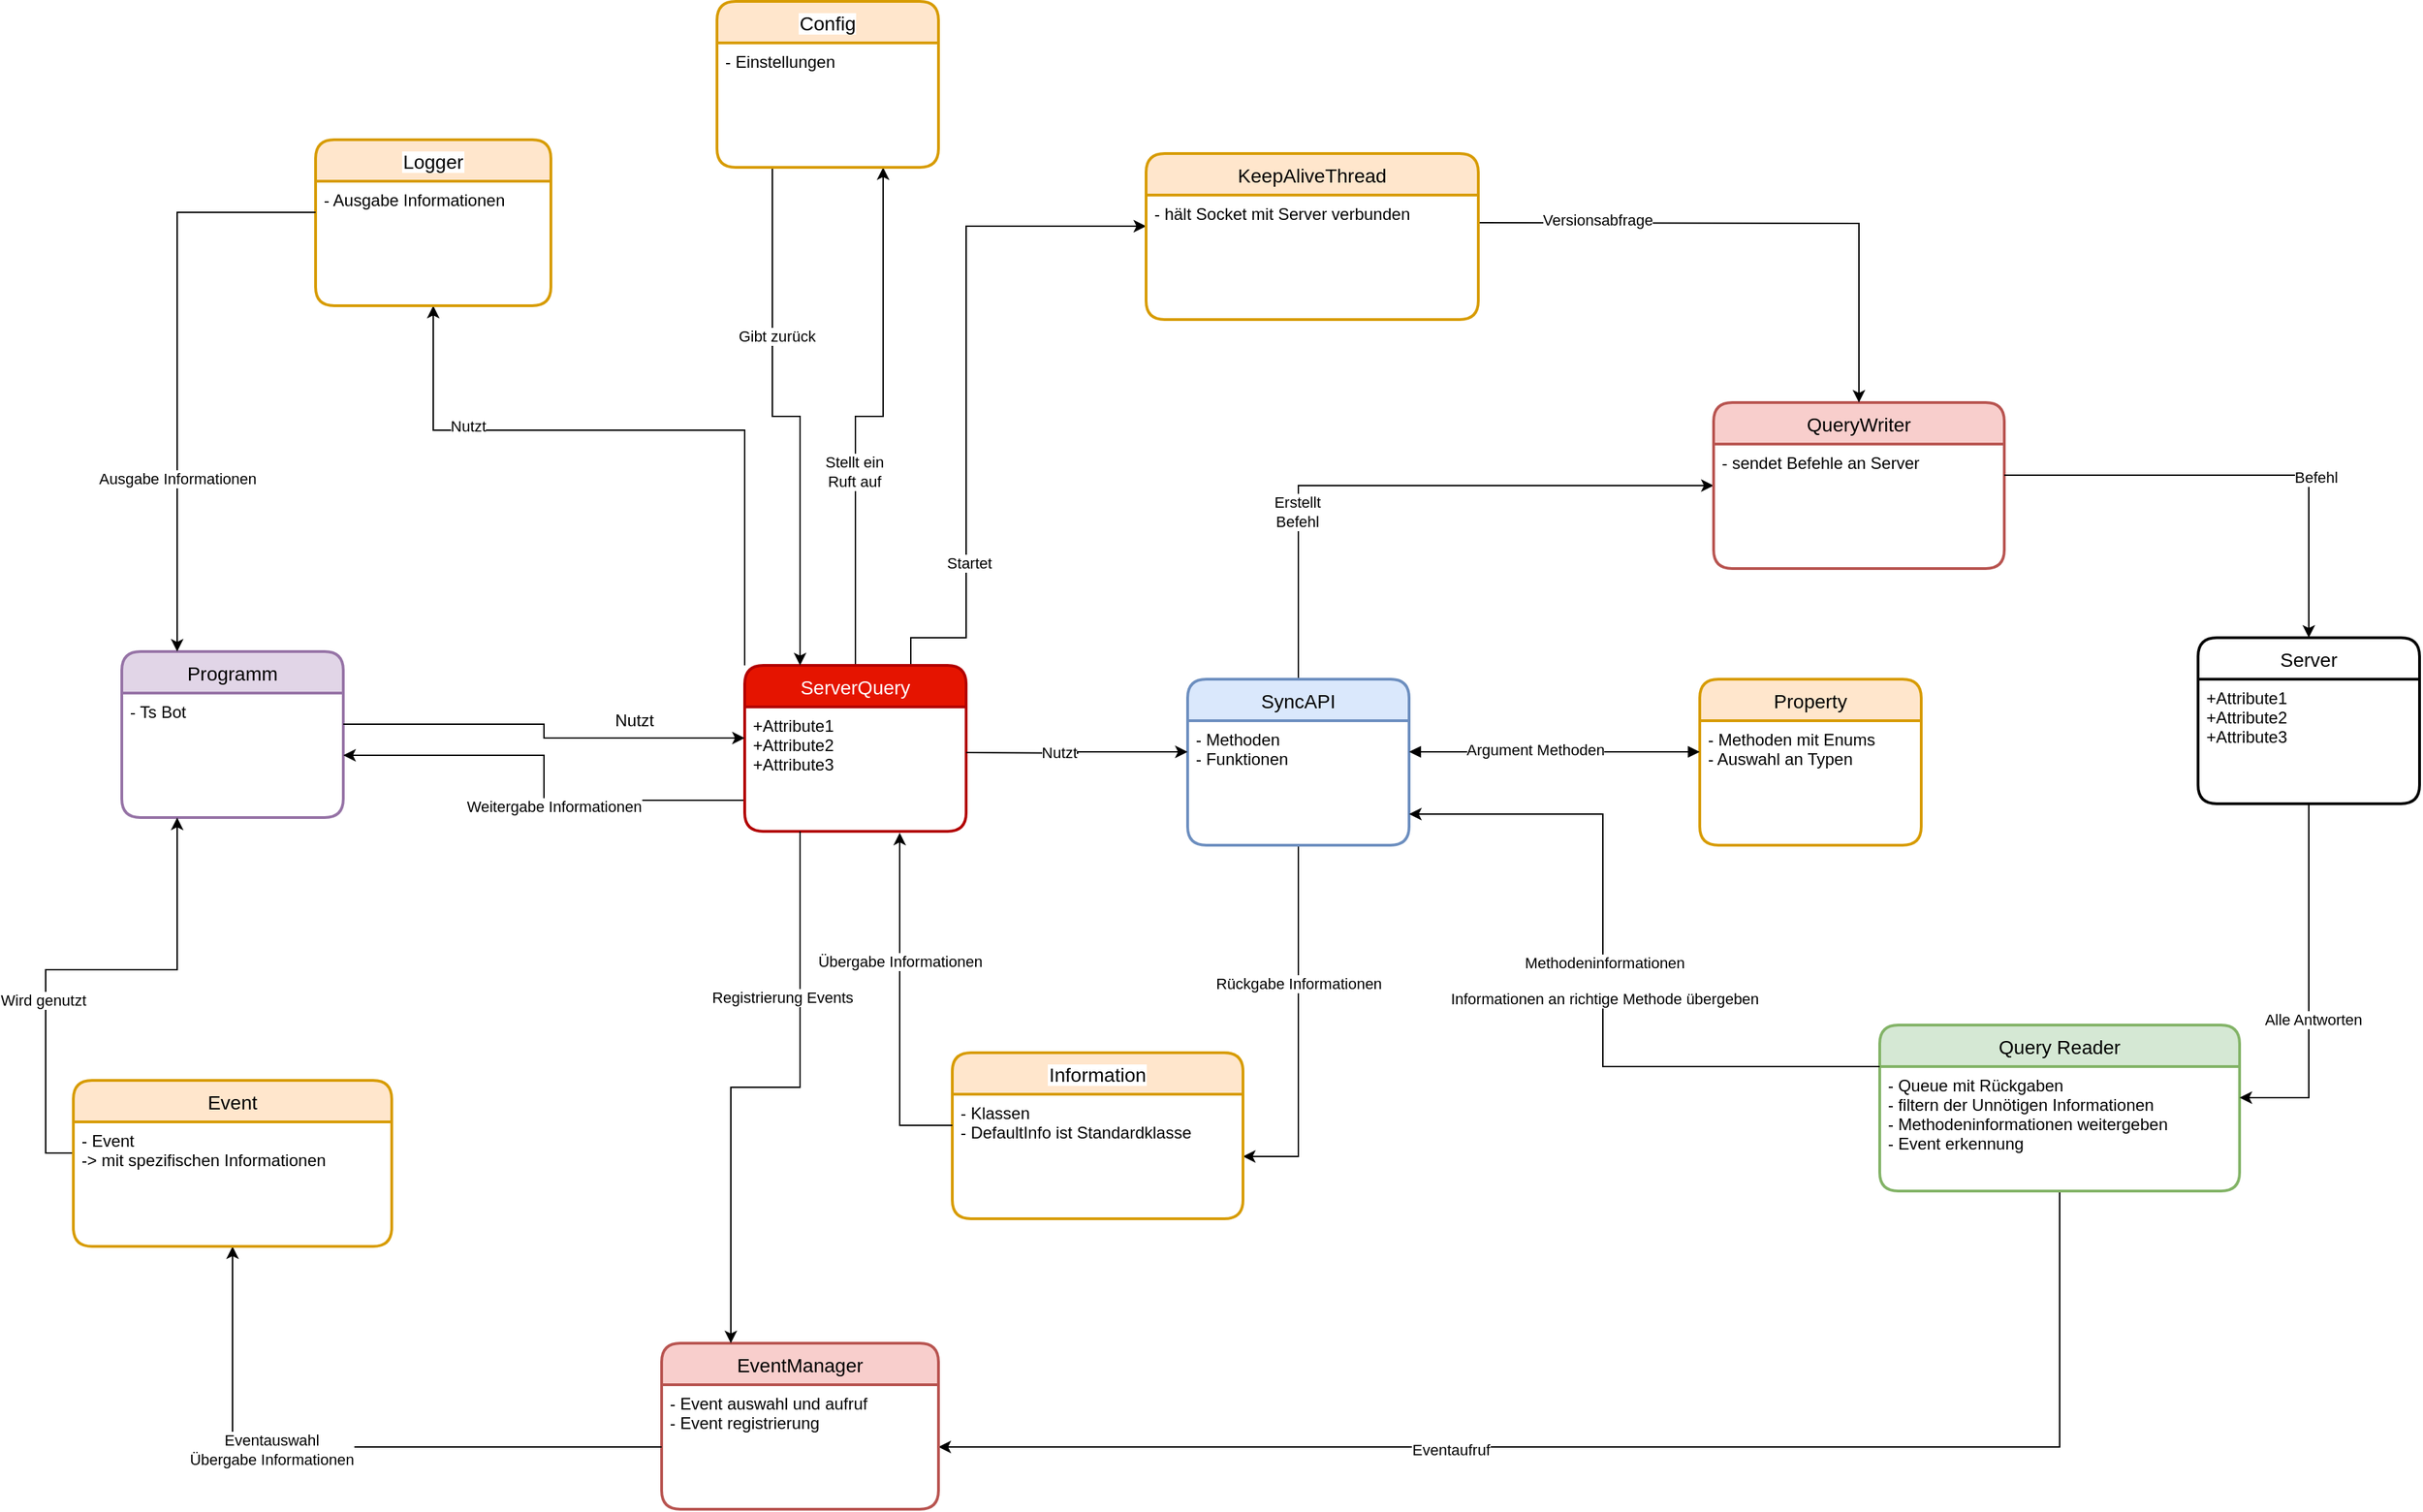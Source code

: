 <mxfile version="15.6.3" type="github"><diagram id="m2glpfvH5ywCTf7RJpZ0" name="Page-1"><mxGraphModel dx="3313" dy="2297" grid="1" gridSize="10" guides="1" tooltips="1" connect="1" arrows="1" fold="1" page="1" pageScale="1" pageWidth="827" pageHeight="1169" math="0" shadow="0"><root><mxCell id="0"/><mxCell id="1" parent="0"/><mxCell id="uwrYkVVjNeGoQ8k8Akw0-9" style="edgeStyle=orthogonalEdgeStyle;rounded=0;orthogonalLoop=1;jettySize=auto;html=1;exitX=0.5;exitY=0;exitDx=0;exitDy=0;entryX=0;entryY=0.5;entryDx=0;entryDy=0;" parent="1" source="uwrYkVVjNeGoQ8k8Akw0-1" target="uwrYkVVjNeGoQ8k8Akw0-3" edge="1"><mxGeometry relative="1" as="geometry"/></mxCell><mxCell id="uwrYkVVjNeGoQ8k8Akw0-10" value="Erstellt &lt;br&gt;&lt;div&gt;Befehl&lt;/div&gt;" style="edgeLabel;html=1;align=center;verticalAlign=middle;resizable=0;points=[];" parent="uwrYkVVjNeGoQ8k8Akw0-9" vertex="1" connectable="0"><mxGeometry x="-0.451" y="1" relative="1" as="geometry"><mxPoint as="offset"/></mxGeometry></mxCell><mxCell id="YSjbmUoF3AUF8zh7krCH-42" style="edgeStyle=orthogonalEdgeStyle;rounded=0;orthogonalLoop=1;jettySize=auto;html=1;exitX=0.5;exitY=1;exitDx=0;exitDy=0;entryX=1;entryY=0.5;entryDx=0;entryDy=0;" parent="1" source="uwrYkVVjNeGoQ8k8Akw0-1" target="YSjbmUoF3AUF8zh7krCH-41" edge="1"><mxGeometry relative="1" as="geometry"/></mxCell><mxCell id="YSjbmUoF3AUF8zh7krCH-44" value="Rückgabe Informationen" style="edgeLabel;html=1;align=center;verticalAlign=middle;resizable=0;points=[];" parent="YSjbmUoF3AUF8zh7krCH-42" vertex="1" connectable="0"><mxGeometry x="0.111" y="2" relative="1" as="geometry"><mxPoint x="-2" y="-47" as="offset"/></mxGeometry></mxCell><mxCell id="uwrYkVVjNeGoQ8k8Akw0-1" value="SyncAPI" style="swimlane;childLayout=stackLayout;horizontal=1;startSize=30;horizontalStack=0;rounded=1;fontSize=14;fontStyle=0;strokeWidth=2;resizeParent=0;resizeLast=1;shadow=0;dashed=0;align=center;fillColor=#dae8fc;strokeColor=#6c8ebf;" parent="1" vertex="1"><mxGeometry x="10" y="330" width="160" height="120" as="geometry"/></mxCell><mxCell id="uwrYkVVjNeGoQ8k8Akw0-2" value="- Methoden&#xA;- Funktionen&#xA;" style="align=left;strokeColor=none;fillColor=none;spacingLeft=4;fontSize=12;verticalAlign=top;resizable=0;rotatable=0;part=1;" parent="uwrYkVVjNeGoQ8k8Akw0-1" vertex="1"><mxGeometry y="30" width="160" height="90" as="geometry"/></mxCell><mxCell id="uwrYkVVjNeGoQ8k8Akw0-3" value="QueryWriter" style="swimlane;childLayout=stackLayout;horizontal=1;startSize=30;horizontalStack=0;rounded=1;fontSize=14;fontStyle=0;strokeWidth=2;resizeParent=0;resizeLast=1;shadow=0;dashed=0;align=center;fillColor=#f8cecc;strokeColor=#b85450;" parent="1" vertex="1"><mxGeometry x="390" y="130" width="210" height="120" as="geometry"/></mxCell><mxCell id="uwrYkVVjNeGoQ8k8Akw0-4" value="- sendet Befehle an Server&#xA;" style="align=left;strokeColor=none;fillColor=none;spacingLeft=4;fontSize=12;verticalAlign=top;resizable=0;rotatable=0;part=1;" parent="uwrYkVVjNeGoQ8k8Akw0-3" vertex="1"><mxGeometry y="30" width="210" height="90" as="geometry"/></mxCell><mxCell id="uwrYkVVjNeGoQ8k8Akw0-36" style="edgeStyle=orthogonalEdgeStyle;rounded=0;orthogonalLoop=1;jettySize=auto;html=1;entryX=1;entryY=0.5;entryDx=0;entryDy=0;" parent="1" source="uwrYkVVjNeGoQ8k8Akw0-11" target="uwrYkVVjNeGoQ8k8Akw0-35" edge="1"><mxGeometry relative="1" as="geometry"><Array as="points"><mxPoint x="640" y="885"/></Array></mxGeometry></mxCell><mxCell id="uwrYkVVjNeGoQ8k8Akw0-38" value="Eventaufruf" style="edgeLabel;html=1;align=center;verticalAlign=middle;resizable=0;points=[];" parent="uwrYkVVjNeGoQ8k8Akw0-36" vertex="1" connectable="0"><mxGeometry x="0.257" y="2" relative="1" as="geometry"><mxPoint as="offset"/></mxGeometry></mxCell><mxCell id="uwrYkVVjNeGoQ8k8Akw0-11" value="Query Reader" style="swimlane;childLayout=stackLayout;horizontal=1;startSize=30;horizontalStack=0;rounded=1;fontSize=14;fontStyle=0;strokeWidth=2;resizeParent=0;resizeLast=1;shadow=0;dashed=0;align=center;fillColor=#d5e8d4;strokeColor=#82b366;" parent="1" vertex="1"><mxGeometry x="510" y="580" width="260" height="120" as="geometry"/></mxCell><mxCell id="uwrYkVVjNeGoQ8k8Akw0-12" value="- Queue mit Rückgaben&#xA;- filtern der Unnötigen Informationen&#xA;- Methodeninformationen weitergeben&#xA;- Event erkennung&#xA;" style="align=left;strokeColor=none;fillColor=none;spacingLeft=4;fontSize=12;verticalAlign=top;resizable=0;rotatable=0;part=1;" parent="uwrYkVVjNeGoQ8k8Akw0-11" vertex="1"><mxGeometry y="30" width="260" height="90" as="geometry"/></mxCell><mxCell id="uwrYkVVjNeGoQ8k8Akw0-13" value="Server" style="swimlane;childLayout=stackLayout;horizontal=1;startSize=30;horizontalStack=0;rounded=1;fontSize=14;fontStyle=0;strokeWidth=2;resizeParent=0;resizeLast=1;shadow=0;dashed=0;align=center;" parent="1" vertex="1"><mxGeometry x="740" y="300" width="160" height="120" as="geometry"/></mxCell><mxCell id="uwrYkVVjNeGoQ8k8Akw0-14" value="+Attribute1&#xA;+Attribute2&#xA;+Attribute3" style="align=left;strokeColor=none;fillColor=none;spacingLeft=4;fontSize=12;verticalAlign=top;resizable=0;rotatable=0;part=1;" parent="uwrYkVVjNeGoQ8k8Akw0-13" vertex="1"><mxGeometry y="30" width="160" height="90" as="geometry"/></mxCell><mxCell id="uwrYkVVjNeGoQ8k8Akw0-15" style="edgeStyle=orthogonalEdgeStyle;rounded=0;orthogonalLoop=1;jettySize=auto;html=1;exitX=1;exitY=0.25;exitDx=0;exitDy=0;entryX=0.5;entryY=0;entryDx=0;entryDy=0;" parent="1" source="uwrYkVVjNeGoQ8k8Akw0-4" target="uwrYkVVjNeGoQ8k8Akw0-13" edge="1"><mxGeometry relative="1" as="geometry"><Array as="points"><mxPoint x="820" y="183"/></Array></mxGeometry></mxCell><mxCell id="uwrYkVVjNeGoQ8k8Akw0-16" value="Befehl" style="edgeLabel;html=1;align=center;verticalAlign=middle;resizable=0;points=[];" parent="uwrYkVVjNeGoQ8k8Akw0-15" vertex="1" connectable="0"><mxGeometry x="0.314" y="5" relative="1" as="geometry"><mxPoint as="offset"/></mxGeometry></mxCell><mxCell id="uwrYkVVjNeGoQ8k8Akw0-20" style="edgeStyle=orthogonalEdgeStyle;rounded=0;orthogonalLoop=1;jettySize=auto;html=1;exitX=0.5;exitY=1;exitDx=0;exitDy=0;entryX=1;entryY=0.25;entryDx=0;entryDy=0;" parent="1" source="uwrYkVVjNeGoQ8k8Akw0-14" target="uwrYkVVjNeGoQ8k8Akw0-12" edge="1"><mxGeometry relative="1" as="geometry"/></mxCell><mxCell id="uwrYkVVjNeGoQ8k8Akw0-21" value="Alle Antworten" style="edgeLabel;html=1;align=center;verticalAlign=middle;resizable=0;points=[];" parent="uwrYkVVjNeGoQ8k8Akw0-20" vertex="1" connectable="0"><mxGeometry x="0.187" y="3" relative="1" as="geometry"><mxPoint as="offset"/></mxGeometry></mxCell><mxCell id="uwrYkVVjNeGoQ8k8Akw0-26" value="Programm" style="swimlane;childLayout=stackLayout;horizontal=1;startSize=30;horizontalStack=0;rounded=1;fontSize=14;fontStyle=0;strokeWidth=2;resizeParent=0;resizeLast=1;shadow=0;dashed=0;align=center;fillColor=#e1d5e7;strokeColor=#9673a6;" parent="1" vertex="1"><mxGeometry x="-760" y="310" width="160" height="120" as="geometry"><mxRectangle x="-390" y="330" width="110" height="30" as="alternateBounds"/></mxGeometry></mxCell><mxCell id="uwrYkVVjNeGoQ8k8Akw0-27" value="- Ts Bot&#xA;" style="align=left;strokeColor=none;fillColor=none;spacingLeft=4;fontSize=12;verticalAlign=top;resizable=0;rotatable=0;part=1;" parent="uwrYkVVjNeGoQ8k8Akw0-26" vertex="1"><mxGeometry y="30" width="160" height="90" as="geometry"/></mxCell><mxCell id="uwrYkVVjNeGoQ8k8Akw0-34" value="EventManager" style="swimlane;childLayout=stackLayout;horizontal=1;startSize=30;horizontalStack=0;rounded=1;fontSize=14;fontStyle=0;strokeWidth=2;resizeParent=0;resizeLast=1;shadow=0;dashed=0;align=center;fillColor=#f8cecc;strokeColor=#b85450;" parent="1" vertex="1"><mxGeometry x="-370" y="810" width="200" height="120" as="geometry"><mxRectangle x="10" y="770" width="140" height="30" as="alternateBounds"/></mxGeometry></mxCell><mxCell id="uwrYkVVjNeGoQ8k8Akw0-35" value="- Event auswahl und aufruf&#xA;- Event registrierung&#xA;" style="align=left;strokeColor=none;fillColor=none;spacingLeft=4;fontSize=12;verticalAlign=top;resizable=0;rotatable=0;part=1;" parent="uwrYkVVjNeGoQ8k8Akw0-34" vertex="1"><mxGeometry y="30" width="200" height="90" as="geometry"/></mxCell><mxCell id="uwrYkVVjNeGoQ8k8Akw0-39" style="edgeStyle=orthogonalEdgeStyle;rounded=0;orthogonalLoop=1;jettySize=auto;html=1;entryX=0.5;entryY=1;entryDx=0;entryDy=0;" parent="1" source="uwrYkVVjNeGoQ8k8Akw0-35" target="YSjbmUoF3AUF8zh7krCH-21" edge="1"><mxGeometry relative="1" as="geometry"><mxPoint x="-510" y="720" as="targetPoint"/></mxGeometry></mxCell><mxCell id="uwrYkVVjNeGoQ8k8Akw0-40" value="&lt;div&gt;Eventauswahl&lt;/div&gt;&lt;div&gt;Übergabe Informationen&lt;br&gt;&lt;/div&gt;" style="edgeLabel;html=1;align=center;verticalAlign=middle;resizable=0;points=[];" parent="uwrYkVVjNeGoQ8k8Akw0-39" vertex="1" connectable="0"><mxGeometry x="0.242" y="2" relative="1" as="geometry"><mxPoint as="offset"/></mxGeometry></mxCell><mxCell id="YSjbmUoF3AUF8zh7krCH-4" style="edgeStyle=orthogonalEdgeStyle;rounded=0;orthogonalLoop=1;jettySize=auto;html=1;exitX=1;exitY=0.5;exitDx=0;exitDy=0;entryX=0.5;entryY=0;entryDx=0;entryDy=0;" parent="1" target="uwrYkVVjNeGoQ8k8Akw0-3" edge="1"><mxGeometry relative="1" as="geometry"><mxPoint x="220" as="sourcePoint"/></mxGeometry></mxCell><mxCell id="YSjbmUoF3AUF8zh7krCH-11" value="Versionsabfrage" style="edgeLabel;html=1;align=center;verticalAlign=middle;resizable=0;points=[];" parent="YSjbmUoF3AUF8zh7krCH-4" vertex="1" connectable="0"><mxGeometry x="-0.578" y="2" relative="1" as="geometry"><mxPoint as="offset"/></mxGeometry></mxCell><mxCell id="YSjbmUoF3AUF8zh7krCH-9" style="edgeStyle=orthogonalEdgeStyle;rounded=0;orthogonalLoop=1;jettySize=auto;html=1;exitX=0.75;exitY=0;exitDx=0;exitDy=0;entryX=0;entryY=0.25;entryDx=0;entryDy=0;" parent="1" source="YSjbmUoF3AUF8zh7krCH-6" target="YSjbmUoF3AUF8zh7krCH-15" edge="1"><mxGeometry relative="1" as="geometry"><mxPoint x="-370" y="20" as="targetPoint"/><Array as="points"><mxPoint x="-190" y="300"/><mxPoint x="-150" y="300"/><mxPoint x="-150" y="3"/></Array></mxGeometry></mxCell><mxCell id="YSjbmUoF3AUF8zh7krCH-12" value="Startet" style="edgeLabel;html=1;align=center;verticalAlign=middle;resizable=0;points=[];" parent="YSjbmUoF3AUF8zh7krCH-9" vertex="1" connectable="0"><mxGeometry x="-0.53" y="-2" relative="1" as="geometry"><mxPoint as="offset"/></mxGeometry></mxCell><mxCell id="YSjbmUoF3AUF8zh7krCH-61" style="edgeStyle=orthogonalEdgeStyle;rounded=0;orthogonalLoop=1;jettySize=auto;html=1;exitX=0;exitY=0;exitDx=0;exitDy=0;entryX=0.5;entryY=1;entryDx=0;entryDy=0;" parent="1" source="YSjbmUoF3AUF8zh7krCH-6" target="YSjbmUoF3AUF8zh7krCH-55" edge="1"><mxGeometry relative="1" as="geometry"><Array as="points"><mxPoint x="-310" y="150"/><mxPoint x="-535" y="150"/></Array></mxGeometry></mxCell><mxCell id="YSjbmUoF3AUF8zh7krCH-62" value="&lt;div&gt;Nutzt&lt;/div&gt;" style="edgeLabel;html=1;align=center;verticalAlign=middle;resizable=0;points=[];" parent="YSjbmUoF3AUF8zh7krCH-61" vertex="1" connectable="0"><mxGeometry x="0.528" y="-3" relative="1" as="geometry"><mxPoint as="offset"/></mxGeometry></mxCell><mxCell id="PMdevaO7Xm47gc5zWM-a-1" style="edgeStyle=orthogonalEdgeStyle;rounded=0;orthogonalLoop=1;jettySize=auto;html=1;exitX=0.5;exitY=0;exitDx=0;exitDy=0;" parent="1" source="YSjbmUoF3AUF8zh7krCH-6" edge="1"><mxGeometry relative="1" as="geometry"><mxPoint x="-210" y="-40" as="targetPoint"/><Array as="points"><mxPoint x="-230" y="140"/><mxPoint x="-210" y="140"/></Array></mxGeometry></mxCell><mxCell id="PMdevaO7Xm47gc5zWM-a-2" value="&lt;div&gt;Stellt ein&lt;/div&gt;Ruft auf" style="edgeLabel;html=1;align=center;verticalAlign=middle;resizable=0;points=[];" parent="PMdevaO7Xm47gc5zWM-a-1" vertex="1" connectable="0"><mxGeometry x="-0.263" y="1" relative="1" as="geometry"><mxPoint as="offset"/></mxGeometry></mxCell><mxCell id="PMdevaO7Xm47gc5zWM-a-8" style="edgeStyle=orthogonalEdgeStyle;rounded=0;orthogonalLoop=1;jettySize=auto;html=1;exitX=0;exitY=0.75;exitDx=0;exitDy=0;entryX=1;entryY=0.5;entryDx=0;entryDy=0;" parent="1" source="YSjbmUoF3AUF8zh7krCH-7" target="uwrYkVVjNeGoQ8k8Akw0-27" edge="1"><mxGeometry relative="1" as="geometry"/></mxCell><mxCell id="PMdevaO7Xm47gc5zWM-a-9" value="Weitergabe Informationen" style="edgeLabel;html=1;align=center;verticalAlign=middle;resizable=0;points=[];" parent="PMdevaO7Xm47gc5zWM-a-8" vertex="1" connectable="0"><mxGeometry x="-0.141" y="4" relative="1" as="geometry"><mxPoint as="offset"/></mxGeometry></mxCell><mxCell id="YSjbmUoF3AUF8zh7krCH-6" value="ServerQuery" style="swimlane;childLayout=stackLayout;horizontal=1;startSize=30;horizontalStack=0;rounded=1;fontSize=14;fontStyle=0;strokeWidth=2;resizeParent=0;resizeLast=1;shadow=0;dashed=0;align=center;fillColor=#e51400;strokeColor=#B20000;fontColor=#ffffff;" parent="1" vertex="1"><mxGeometry x="-310" y="320" width="160" height="120" as="geometry"/></mxCell><mxCell id="YSjbmUoF3AUF8zh7krCH-7" value="+Attribute1&#xA;+Attribute2&#xA;+Attribute3" style="align=left;strokeColor=none;fillColor=none;spacingLeft=4;fontSize=12;verticalAlign=top;resizable=0;rotatable=0;part=1;" parent="YSjbmUoF3AUF8zh7krCH-6" vertex="1"><mxGeometry y="30" width="160" height="90" as="geometry"/></mxCell><mxCell id="YSjbmUoF3AUF8zh7krCH-10" style="edgeStyle=orthogonalEdgeStyle;rounded=0;orthogonalLoop=1;jettySize=auto;html=1;entryX=0;entryY=0.25;entryDx=0;entryDy=0;" parent="1" target="uwrYkVVjNeGoQ8k8Akw0-2" edge="1"><mxGeometry relative="1" as="geometry"><mxPoint x="-150" y="383" as="sourcePoint"/></mxGeometry></mxCell><mxCell id="YSjbmUoF3AUF8zh7krCH-52" value="&lt;div&gt;Nutzt&lt;/div&gt;" style="edgeLabel;html=1;align=center;verticalAlign=middle;resizable=0;points=[];" parent="YSjbmUoF3AUF8zh7krCH-10" vertex="1" connectable="0"><mxGeometry x="-0.165" y="1" relative="1" as="geometry"><mxPoint as="offset"/></mxGeometry></mxCell><mxCell id="YSjbmUoF3AUF8zh7krCH-14" value="KeepAliveThread" style="swimlane;childLayout=stackLayout;horizontal=1;startSize=30;horizontalStack=0;rounded=1;fontSize=14;fontStyle=0;strokeWidth=2;resizeParent=0;resizeLast=1;shadow=0;dashed=0;align=center;swimlaneFillColor=none;fillColor=#ffe6cc;strokeColor=#d79b00;" parent="1" vertex="1"><mxGeometry x="-20" y="-50" width="240" height="120" as="geometry"/></mxCell><mxCell id="YSjbmUoF3AUF8zh7krCH-15" value="- hält Socket mit Server verbunden" style="align=left;strokeColor=none;fillColor=none;spacingLeft=4;fontSize=12;verticalAlign=top;resizable=0;rotatable=0;part=1;" parent="YSjbmUoF3AUF8zh7krCH-14" vertex="1"><mxGeometry y="30" width="240" height="90" as="geometry"/></mxCell><mxCell id="YSjbmUoF3AUF8zh7krCH-17" style="edgeStyle=orthogonalEdgeStyle;rounded=0;orthogonalLoop=1;jettySize=auto;html=1;exitX=1;exitY=0.25;exitDx=0;exitDy=0;entryX=0;entryY=0.25;entryDx=0;entryDy=0;" parent="1" source="uwrYkVVjNeGoQ8k8Akw0-27" target="YSjbmUoF3AUF8zh7krCH-7" edge="1"><mxGeometry relative="1" as="geometry"><Array as="points"><mxPoint x="-455" y="363"/><mxPoint x="-455" y="373"/></Array></mxGeometry></mxCell><mxCell id="YSjbmUoF3AUF8zh7krCH-18" value="&lt;div&gt;Nutzt&lt;/div&gt;" style="text;html=1;align=center;verticalAlign=middle;resizable=0;points=[];autosize=1;strokeColor=none;" parent="1" vertex="1"><mxGeometry x="-415" y="350" width="50" height="20" as="geometry"/></mxCell><mxCell id="YSjbmUoF3AUF8zh7krCH-24" style="edgeStyle=orthogonalEdgeStyle;rounded=0;orthogonalLoop=1;jettySize=auto;html=1;exitX=0;exitY=0.25;exitDx=0;exitDy=0;entryX=0.25;entryY=1;entryDx=0;entryDy=0;" parent="1" source="YSjbmUoF3AUF8zh7krCH-21" target="uwrYkVVjNeGoQ8k8Akw0-27" edge="1"><mxGeometry relative="1" as="geometry"/></mxCell><mxCell id="YSjbmUoF3AUF8zh7krCH-26" value="Wird genutzt" style="edgeLabel;html=1;align=center;verticalAlign=middle;resizable=0;points=[];" parent="YSjbmUoF3AUF8zh7krCH-24" vertex="1" connectable="0"><mxGeometry x="-0.271" y="2" relative="1" as="geometry"><mxPoint as="offset"/></mxGeometry></mxCell><mxCell id="YSjbmUoF3AUF8zh7krCH-20" value="Event" style="swimlane;childLayout=stackLayout;horizontal=1;startSize=30;horizontalStack=0;rounded=1;fontSize=14;fontStyle=0;strokeWidth=2;resizeParent=0;resizeLast=1;shadow=0;dashed=0;align=center;fillColor=#ffe6cc;strokeColor=#d79b00;" parent="1" vertex="1"><mxGeometry x="-795" y="620" width="230" height="120" as="geometry"/></mxCell><mxCell id="YSjbmUoF3AUF8zh7krCH-21" value="- Event &#xA;-&gt; mit spezifischen Informationen" style="align=left;strokeColor=none;fillColor=none;spacingLeft=4;fontSize=12;verticalAlign=top;resizable=0;rotatable=0;part=1;" parent="YSjbmUoF3AUF8zh7krCH-20" vertex="1"><mxGeometry y="30" width="230" height="90" as="geometry"/></mxCell><mxCell id="YSjbmUoF3AUF8zh7krCH-29" value="Property" style="swimlane;childLayout=stackLayout;horizontal=1;startSize=30;horizontalStack=0;rounded=1;fontSize=14;fontStyle=0;strokeWidth=2;resizeParent=0;resizeLast=1;shadow=0;dashed=0;align=center;fillColor=#ffe6cc;strokeColor=#d79b00;" parent="1" vertex="1"><mxGeometry x="380" y="330" width="160" height="120" as="geometry"/></mxCell><mxCell id="YSjbmUoF3AUF8zh7krCH-30" value="- Methoden mit Enums&#xA;- Auswahl an Typen&#xA;" style="align=left;strokeColor=none;fillColor=none;spacingLeft=4;fontSize=12;verticalAlign=top;resizable=0;rotatable=0;part=1;" parent="YSjbmUoF3AUF8zh7krCH-29" vertex="1"><mxGeometry y="30" width="160" height="90" as="geometry"/></mxCell><mxCell id="YSjbmUoF3AUF8zh7krCH-40" value="Information" style="swimlane;childLayout=stackLayout;horizontal=1;startSize=30;horizontalStack=0;rounded=1;fontSize=14;fontStyle=0;strokeWidth=2;resizeParent=0;resizeLast=1;shadow=0;dashed=0;align=center;labelBackgroundColor=#ffffff;fillColor=#ffe6cc;strokeColor=#d79b00;" parent="1" vertex="1"><mxGeometry x="-160" y="600" width="210" height="120" as="geometry"/></mxCell><mxCell id="YSjbmUoF3AUF8zh7krCH-41" value="- Klassen&#xA;- DefaultInfo ist Standardklasse&#xA;" style="align=left;strokeColor=none;fillColor=none;spacingLeft=4;fontSize=12;verticalAlign=top;resizable=0;rotatable=0;part=1;" parent="YSjbmUoF3AUF8zh7krCH-40" vertex="1"><mxGeometry y="30" width="210" height="90" as="geometry"/></mxCell><mxCell id="YSjbmUoF3AUF8zh7krCH-43" style="edgeStyle=orthogonalEdgeStyle;rounded=0;orthogonalLoop=1;jettySize=auto;html=1;exitX=0;exitY=0.25;exitDx=0;exitDy=0;entryX=0.7;entryY=1.011;entryDx=0;entryDy=0;entryPerimeter=0;" parent="1" source="YSjbmUoF3AUF8zh7krCH-41" target="YSjbmUoF3AUF8zh7krCH-7" edge="1"><mxGeometry relative="1" as="geometry"/></mxCell><mxCell id="YSjbmUoF3AUF8zh7krCH-53" value="Übergabe Informationen" style="edgeLabel;html=1;align=center;verticalAlign=middle;resizable=0;points=[];" parent="YSjbmUoF3AUF8zh7krCH-43" vertex="1" connectable="0"><mxGeometry x="0.263" relative="1" as="geometry"><mxPoint y="1" as="offset"/></mxGeometry></mxCell><mxCell id="YSjbmUoF3AUF8zh7krCH-45" style="edgeStyle=orthogonalEdgeStyle;rounded=0;orthogonalLoop=1;jettySize=auto;html=1;exitX=0.25;exitY=1;exitDx=0;exitDy=0;entryX=0.25;entryY=0;entryDx=0;entryDy=0;" parent="1" source="YSjbmUoF3AUF8zh7krCH-7" target="uwrYkVVjNeGoQ8k8Akw0-34" edge="1"><mxGeometry relative="1" as="geometry"/></mxCell><mxCell id="YSjbmUoF3AUF8zh7krCH-46" value="Registrierung Events" style="edgeLabel;html=1;align=center;verticalAlign=middle;resizable=0;points=[];" parent="YSjbmUoF3AUF8zh7krCH-45" vertex="1" connectable="0"><mxGeometry x="-0.055" y="2" relative="1" as="geometry"><mxPoint y="-67" as="offset"/></mxGeometry></mxCell><mxCell id="YSjbmUoF3AUF8zh7krCH-48" style="edgeStyle=orthogonalEdgeStyle;rounded=0;orthogonalLoop=1;jettySize=auto;html=1;exitX=0;exitY=0;exitDx=0;exitDy=0;entryX=1;entryY=0.75;entryDx=0;entryDy=0;" parent="1" source="uwrYkVVjNeGoQ8k8Akw0-12" target="uwrYkVVjNeGoQ8k8Akw0-2" edge="1"><mxGeometry relative="1" as="geometry"><Array as="points"><mxPoint x="310" y="610"/><mxPoint x="310" y="428"/></Array></mxGeometry></mxCell><mxCell id="YSjbmUoF3AUF8zh7krCH-49" value="&lt;div&gt;Methodeninformationen&lt;/div&gt;&lt;div&gt;&lt;br&gt;&lt;/div&gt;&lt;div&gt;Informationen an richtige Methode übergeben&lt;/div&gt;" style="edgeLabel;html=1;align=center;verticalAlign=middle;resizable=0;points=[];" parent="YSjbmUoF3AUF8zh7krCH-48" vertex="1" connectable="0"><mxGeometry x="0.002" y="-1" relative="1" as="geometry"><mxPoint as="offset"/></mxGeometry></mxCell><mxCell id="YSjbmUoF3AUF8zh7krCH-54" value="Logger" style="swimlane;childLayout=stackLayout;horizontal=1;startSize=30;horizontalStack=0;rounded=1;fontSize=14;fontStyle=0;strokeWidth=2;resizeParent=0;resizeLast=1;shadow=0;dashed=0;align=center;labelBackgroundColor=#ffffff;fillColor=#ffe6cc;strokeColor=#d79b00;" parent="1" vertex="1"><mxGeometry x="-620" y="-60" width="170" height="120" as="geometry"/></mxCell><mxCell id="YSjbmUoF3AUF8zh7krCH-55" value="- Ausgabe Informationen" style="align=left;strokeColor=none;fillColor=none;spacingLeft=4;fontSize=12;verticalAlign=top;resizable=0;rotatable=0;part=1;" parent="YSjbmUoF3AUF8zh7krCH-54" vertex="1"><mxGeometry y="30" width="170" height="90" as="geometry"/></mxCell><mxCell id="YSjbmUoF3AUF8zh7krCH-58" style="edgeStyle=orthogonalEdgeStyle;rounded=0;orthogonalLoop=1;jettySize=auto;html=1;exitX=0;exitY=0.25;exitDx=0;exitDy=0;entryX=0.25;entryY=0;entryDx=0;entryDy=0;" parent="1" source="YSjbmUoF3AUF8zh7krCH-55" target="uwrYkVVjNeGoQ8k8Akw0-26" edge="1"><mxGeometry relative="1" as="geometry"/></mxCell><mxCell id="YSjbmUoF3AUF8zh7krCH-59" value="Ausgabe Informationen" style="edgeLabel;html=1;align=center;verticalAlign=middle;resizable=0;points=[];" parent="YSjbmUoF3AUF8zh7krCH-58" vertex="1" connectable="0"><mxGeometry x="0.395" relative="1" as="geometry"><mxPoint y="1" as="offset"/></mxGeometry></mxCell><mxCell id="PMdevaO7Xm47gc5zWM-a-4" style="edgeStyle=orthogonalEdgeStyle;rounded=0;orthogonalLoop=1;jettySize=auto;html=1;exitX=0.25;exitY=1;exitDx=0;exitDy=0;entryX=0.25;entryY=0;entryDx=0;entryDy=0;" parent="1" source="YSjbmUoF3AUF8zh7krCH-63" target="YSjbmUoF3AUF8zh7krCH-6" edge="1"><mxGeometry relative="1" as="geometry"/></mxCell><mxCell id="PMdevaO7Xm47gc5zWM-a-5" value="Gibt zurück" style="edgeLabel;html=1;align=center;verticalAlign=middle;resizable=0;points=[];" parent="PMdevaO7Xm47gc5zWM-a-4" vertex="1" connectable="0"><mxGeometry x="-0.358" y="3" relative="1" as="geometry"><mxPoint as="offset"/></mxGeometry></mxCell><mxCell id="YSjbmUoF3AUF8zh7krCH-63" value="Config" style="swimlane;childLayout=stackLayout;horizontal=1;startSize=30;horizontalStack=0;rounded=1;fontSize=14;fontStyle=0;strokeWidth=2;resizeParent=0;resizeLast=1;shadow=0;dashed=0;align=center;labelBackgroundColor=#ffffff;fillColor=#ffe6cc;strokeColor=#d79b00;" parent="1" vertex="1"><mxGeometry x="-330" y="-160" width="160" height="120" as="geometry"/></mxCell><mxCell id="YSjbmUoF3AUF8zh7krCH-64" value="- Einstellungen" style="align=left;strokeColor=none;fillColor=none;spacingLeft=4;fontSize=12;verticalAlign=top;resizable=0;rotatable=0;part=1;" parent="YSjbmUoF3AUF8zh7krCH-63" vertex="1"><mxGeometry y="30" width="160" height="90" as="geometry"/></mxCell><mxCell id="PMdevaO7Xm47gc5zWM-a-21" value="" style="endArrow=block;startArrow=block;endFill=1;startFill=1;html=1;entryX=0;entryY=0.25;entryDx=0;entryDy=0;exitX=1;exitY=0.25;exitDx=0;exitDy=0;" parent="1" source="uwrYkVVjNeGoQ8k8Akw0-2" target="YSjbmUoF3AUF8zh7krCH-30" edge="1"><mxGeometry width="160" relative="1" as="geometry"><mxPoint x="200" y="383" as="sourcePoint"/><mxPoint x="360" y="370" as="targetPoint"/><Array as="points"/></mxGeometry></mxCell><mxCell id="PMdevaO7Xm47gc5zWM-a-22" value="&lt;div&gt;Argument Methoden&lt;/div&gt;" style="edgeLabel;html=1;align=center;verticalAlign=middle;resizable=0;points=[];" parent="PMdevaO7Xm47gc5zWM-a-21" vertex="1" connectable="0"><mxGeometry x="-0.133" y="3" relative="1" as="geometry"><mxPoint y="1" as="offset"/></mxGeometry></mxCell></root></mxGraphModel></diagram></mxfile>